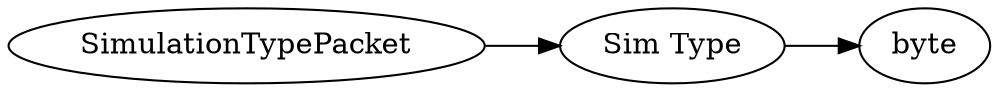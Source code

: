 digraph "SimulationTypePacket" {
rankdir = LR
0
0 -> 1
1 -> 2

0 [label="SimulationTypePacket",comment="name: \"SimulationTypePacket\", typeName: \"\", id: 0, branchId: 168, recurseId: -1, attributes: 0, notes: \"\""];
1 [label="Sim Type",comment="name: \"Sim Type\", typeName: \"\", id: 1, branchId: 0, recurseId: -1, attributes: 0, notes: \"\""];
2 [label="byte",comment="name: \"byte\", typeName: \"\", id: 2, branchId: 0, recurseId: -1, attributes: 512, notes: \"\""];
{ rank = max;2}

}
